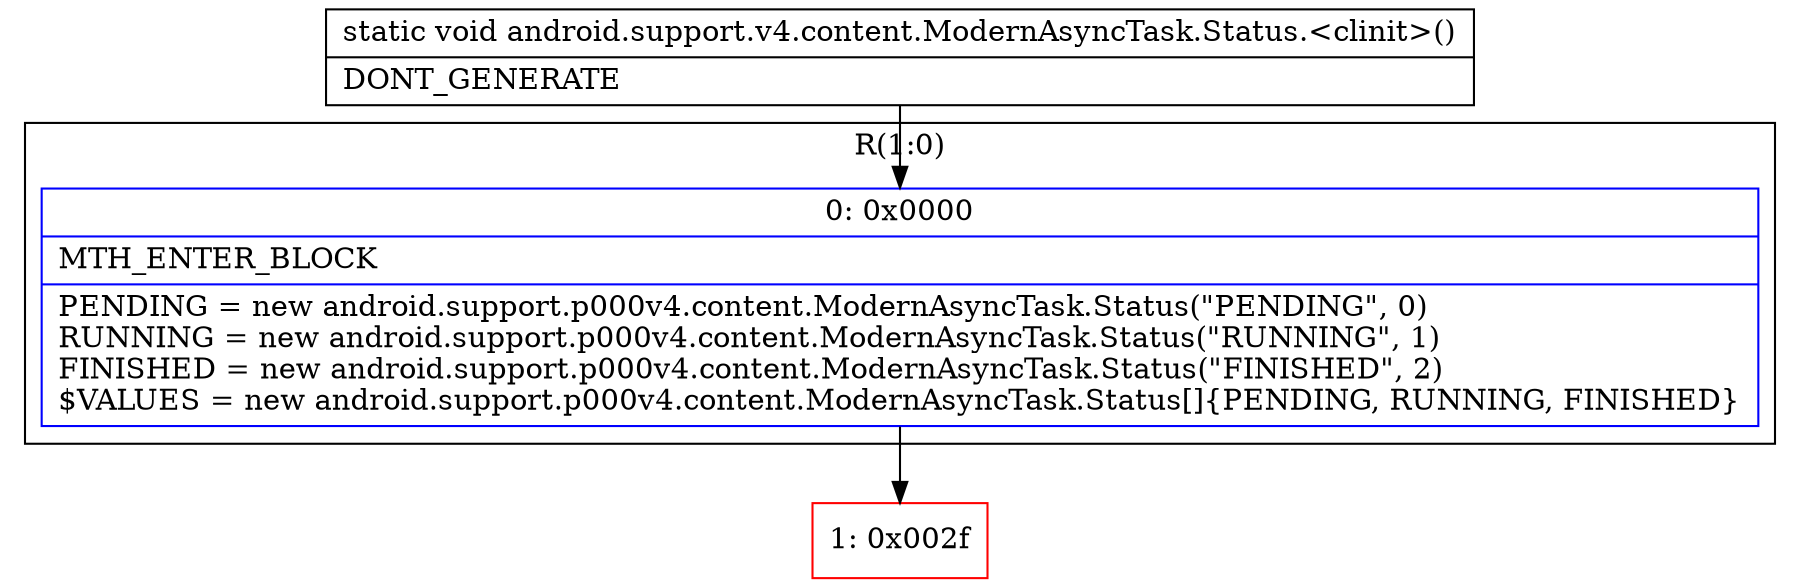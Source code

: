 digraph "CFG forandroid.support.v4.content.ModernAsyncTask.Status.\<clinit\>()V" {
subgraph cluster_Region_350221703 {
label = "R(1:0)";
node [shape=record,color=blue];
Node_0 [shape=record,label="{0\:\ 0x0000|MTH_ENTER_BLOCK\l|PENDING = new android.support.p000v4.content.ModernAsyncTask.Status(\"PENDING\", 0)\lRUNNING = new android.support.p000v4.content.ModernAsyncTask.Status(\"RUNNING\", 1)\lFINISHED = new android.support.p000v4.content.ModernAsyncTask.Status(\"FINISHED\", 2)\l$VALUES = new android.support.p000v4.content.ModernAsyncTask.Status[]\{PENDING, RUNNING, FINISHED\}\l}"];
}
Node_1 [shape=record,color=red,label="{1\:\ 0x002f}"];
MethodNode[shape=record,label="{static void android.support.v4.content.ModernAsyncTask.Status.\<clinit\>()  | DONT_GENERATE\l}"];
MethodNode -> Node_0;
Node_0 -> Node_1;
}

